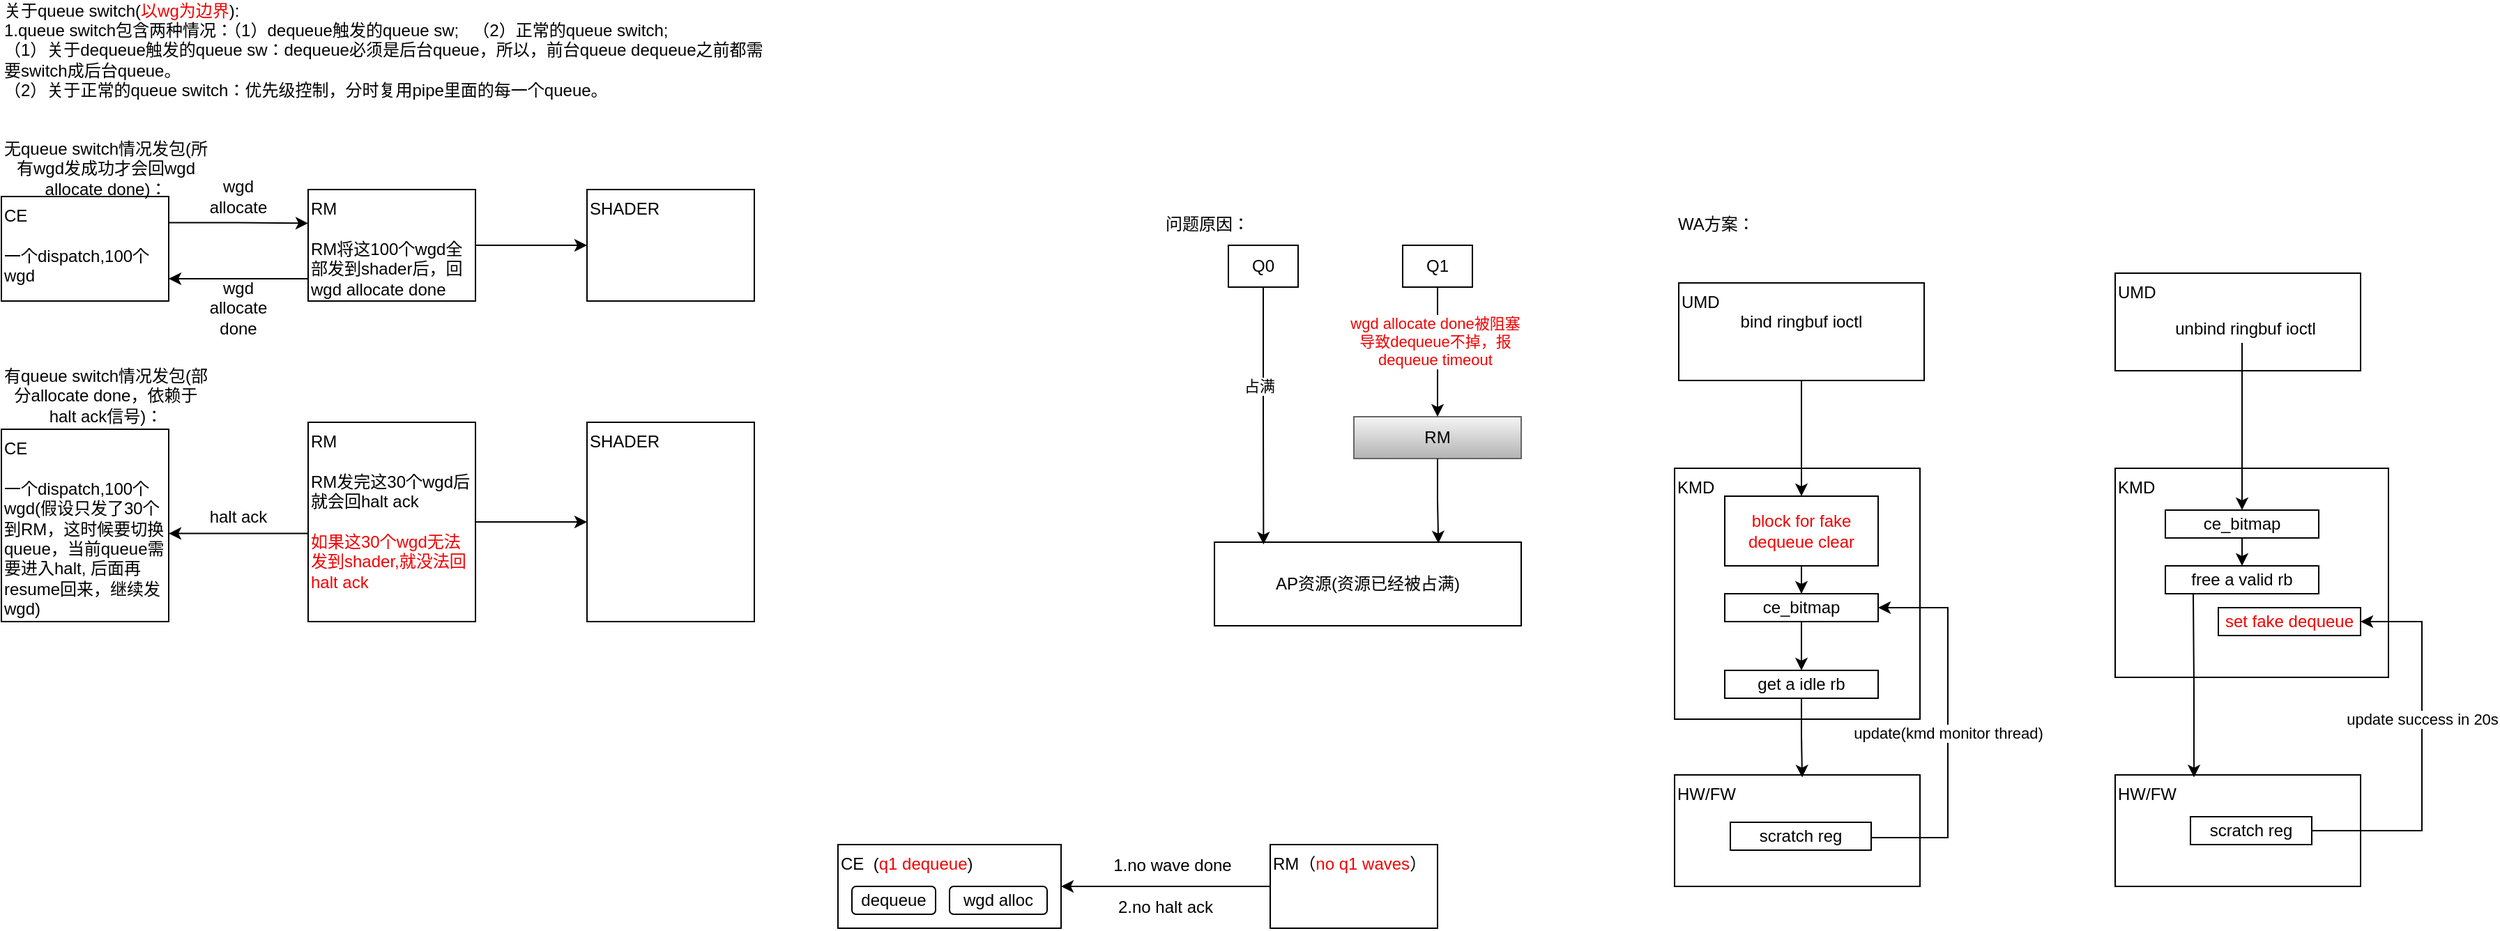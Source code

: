 <mxfile version="26.1.1">
  <diagram name="第 1 页" id="VkxJqGb1m3YQYPU-SNnq">
    <mxGraphModel dx="2835" dy="652" grid="1" gridSize="10" guides="1" tooltips="1" connect="1" arrows="1" fold="1" page="1" pageScale="1" pageWidth="827" pageHeight="1169" math="0" shadow="0">
      <root>
        <mxCell id="0" />
        <mxCell id="1" parent="0" />
        <mxCell id="-Vz8AI4o-O4B5fIbNVAZ-1" value="KMD" style="rounded=0;whiteSpace=wrap;html=1;verticalAlign=top;align=left;" parent="1" vertex="1">
          <mxGeometry x="110" y="420" width="176" height="180" as="geometry" />
        </mxCell>
        <mxCell id="-Vz8AI4o-O4B5fIbNVAZ-10" style="edgeStyle=orthogonalEdgeStyle;rounded=0;orthogonalLoop=1;jettySize=auto;html=1;exitX=0.5;exitY=1;exitDx=0;exitDy=0;entryX=0.5;entryY=0;entryDx=0;entryDy=0;" parent="1" target="-Vz8AI4o-O4B5fIbNVAZ-9" edge="1">
          <mxGeometry relative="1" as="geometry">
            <mxPoint x="201" y="530" as="sourcePoint" />
          </mxGeometry>
        </mxCell>
        <mxCell id="-Vz8AI4o-O4B5fIbNVAZ-4" value="ce_bitmap" style="rounded=0;whiteSpace=wrap;html=1;" parent="1" vertex="1">
          <mxGeometry x="146" y="510" width="110" height="20" as="geometry" />
        </mxCell>
        <mxCell id="-Vz8AI4o-O4B5fIbNVAZ-5" value="UMD" style="rounded=0;whiteSpace=wrap;html=1;verticalAlign=top;align=left;" parent="1" vertex="1">
          <mxGeometry x="113" y="287" width="176" height="70" as="geometry" />
        </mxCell>
        <mxCell id="-Vz8AI4o-O4B5fIbNVAZ-7" value="bind ringbuf ioctl" style="text;html=1;align=center;verticalAlign=middle;whiteSpace=wrap;rounded=0;" parent="1" vertex="1">
          <mxGeometry x="151" y="300" width="100" height="30" as="geometry" />
        </mxCell>
        <mxCell id="-Vz8AI4o-O4B5fIbNVAZ-9" value="get a idle rb" style="rounded=0;whiteSpace=wrap;html=1;" parent="1" vertex="1">
          <mxGeometry x="146" y="565" width="110" height="20" as="geometry" />
        </mxCell>
        <mxCell id="-Vz8AI4o-O4B5fIbNVAZ-11" value="HW/FW" style="rounded=0;whiteSpace=wrap;html=1;verticalAlign=top;align=left;" parent="1" vertex="1">
          <mxGeometry x="110" y="640" width="176" height="80" as="geometry" />
        </mxCell>
        <mxCell id="-Vz8AI4o-O4B5fIbNVAZ-13" style="edgeStyle=orthogonalEdgeStyle;rounded=0;orthogonalLoop=1;jettySize=auto;html=1;exitX=1;exitY=0.5;exitDx=0;exitDy=0;entryX=1;entryY=0.5;entryDx=0;entryDy=0;" parent="1" target="-Vz8AI4o-O4B5fIbNVAZ-4" edge="1">
          <mxGeometry relative="1" as="geometry">
            <mxPoint x="251" y="685" as="sourcePoint" />
            <mxPoint x="256" y="510" as="targetPoint" />
            <Array as="points">
              <mxPoint x="306" y="685" />
              <mxPoint x="306" y="520" />
            </Array>
          </mxGeometry>
        </mxCell>
        <mxCell id="-Vz8AI4o-O4B5fIbNVAZ-14" value="update(kmd monitor thread)" style="edgeLabel;html=1;align=center;verticalAlign=middle;resizable=0;points=[];" parent="-Vz8AI4o-O4B5fIbNVAZ-13" vertex="1" connectable="0">
          <mxGeometry x="-0.037" relative="1" as="geometry">
            <mxPoint as="offset" />
          </mxGeometry>
        </mxCell>
        <mxCell id="-Vz8AI4o-O4B5fIbNVAZ-12" value="scratch reg" style="rounded=0;whiteSpace=wrap;html=1;" parent="1" vertex="1">
          <mxGeometry x="150" y="674" width="101" height="20" as="geometry" />
        </mxCell>
        <mxCell id="-Vz8AI4o-O4B5fIbNVAZ-15" style="edgeStyle=orthogonalEdgeStyle;rounded=0;orthogonalLoop=1;jettySize=auto;html=1;exitX=0.5;exitY=1;exitDx=0;exitDy=0;entryX=0.52;entryY=0.022;entryDx=0;entryDy=0;entryPerimeter=0;" parent="1" source="-Vz8AI4o-O4B5fIbNVAZ-9" target="-Vz8AI4o-O4B5fIbNVAZ-11" edge="1">
          <mxGeometry relative="1" as="geometry" />
        </mxCell>
        <mxCell id="-Vz8AI4o-O4B5fIbNVAZ-16" value="KMD" style="rounded=0;whiteSpace=wrap;html=1;verticalAlign=top;align=left;" parent="1" vertex="1">
          <mxGeometry x="426" y="420" width="196" height="150" as="geometry" />
        </mxCell>
        <mxCell id="-Vz8AI4o-O4B5fIbNVAZ-19" style="edgeStyle=orthogonalEdgeStyle;rounded=0;orthogonalLoop=1;jettySize=auto;html=1;exitX=0.5;exitY=1;exitDx=0;exitDy=0;entryX=0.5;entryY=0;entryDx=0;entryDy=0;" parent="1" source="-Vz8AI4o-O4B5fIbNVAZ-20" edge="1">
          <mxGeometry relative="1" as="geometry">
            <mxPoint x="517" y="490" as="targetPoint" />
          </mxGeometry>
        </mxCell>
        <mxCell id="-Vz8AI4o-O4B5fIbNVAZ-20" value="ce_bitmap" style="rounded=0;whiteSpace=wrap;html=1;" parent="1" vertex="1">
          <mxGeometry x="462" y="450" width="110" height="20" as="geometry" />
        </mxCell>
        <mxCell id="-Vz8AI4o-O4B5fIbNVAZ-21" value="UMD" style="rounded=0;whiteSpace=wrap;html=1;verticalAlign=top;align=left;" parent="1" vertex="1">
          <mxGeometry x="426" y="280" width="176" height="70" as="geometry" />
        </mxCell>
        <mxCell id="-Vz8AI4o-O4B5fIbNVAZ-22" value="" style="endArrow=classic;html=1;rounded=0;entryX=0.5;entryY=0;entryDx=0;entryDy=0;" parent="1" target="-Vz8AI4o-O4B5fIbNVAZ-20" edge="1">
          <mxGeometry width="50" height="50" relative="1" as="geometry">
            <mxPoint x="517" y="330" as="sourcePoint" />
            <mxPoint x="652" y="520" as="targetPoint" />
          </mxGeometry>
        </mxCell>
        <mxCell id="-Vz8AI4o-O4B5fIbNVAZ-23" value="unbind ringbuf ioctl" style="text;html=1;align=center;verticalAlign=middle;whiteSpace=wrap;rounded=0;" parent="1" vertex="1">
          <mxGeometry x="467" y="305" width="105" height="30" as="geometry" />
        </mxCell>
        <mxCell id="-Vz8AI4o-O4B5fIbNVAZ-24" value="free a valid rb" style="rounded=0;whiteSpace=wrap;html=1;" parent="1" vertex="1">
          <mxGeometry x="462" y="490" width="110" height="20" as="geometry" />
        </mxCell>
        <mxCell id="-Vz8AI4o-O4B5fIbNVAZ-25" value="HW/FW" style="rounded=0;whiteSpace=wrap;html=1;verticalAlign=top;align=left;" parent="1" vertex="1">
          <mxGeometry x="426" y="640" width="176" height="80" as="geometry" />
        </mxCell>
        <mxCell id="-Vz8AI4o-O4B5fIbNVAZ-28" value="scratch reg" style="rounded=0;whiteSpace=wrap;html=1;" parent="1" vertex="1">
          <mxGeometry x="480" y="670" width="87" height="20" as="geometry" />
        </mxCell>
        <mxCell id="-Vz8AI4o-O4B5fIbNVAZ-29" style="edgeStyle=orthogonalEdgeStyle;rounded=0;orthogonalLoop=1;jettySize=auto;html=1;exitX=0.5;exitY=1;exitDx=0;exitDy=0;entryX=0.52;entryY=0.022;entryDx=0;entryDy=0;entryPerimeter=0;" parent="1" edge="1">
          <mxGeometry relative="1" as="geometry">
            <mxPoint x="482" y="510" as="sourcePoint" />
            <mxPoint x="482.52" y="641.76" as="targetPoint" />
          </mxGeometry>
        </mxCell>
        <mxCell id="-Vz8AI4o-O4B5fIbNVAZ-31" value="" style="edgeStyle=orthogonalEdgeStyle;rounded=0;orthogonalLoop=1;jettySize=auto;html=1;exitX=1;exitY=0.5;exitDx=0;exitDy=0;entryX=1;entryY=0.5;entryDx=0;entryDy=0;" parent="1" source="-Vz8AI4o-O4B5fIbNVAZ-28" target="-Vz8AI4o-O4B5fIbNVAZ-30" edge="1">
          <mxGeometry relative="1" as="geometry">
            <mxPoint x="567" y="680" as="sourcePoint" />
            <mxPoint x="572" y="500" as="targetPoint" />
            <Array as="points">
              <mxPoint x="646" y="680" />
              <mxPoint x="646" y="530" />
            </Array>
          </mxGeometry>
        </mxCell>
        <mxCell id="-Vz8AI4o-O4B5fIbNVAZ-32" value="update success in 20s" style="edgeLabel;html=1;align=center;verticalAlign=middle;resizable=0;points=[];" parent="-Vz8AI4o-O4B5fIbNVAZ-31" vertex="1" connectable="0">
          <mxGeometry x="-0.037" relative="1" as="geometry">
            <mxPoint y="-28" as="offset" />
          </mxGeometry>
        </mxCell>
        <mxCell id="-Vz8AI4o-O4B5fIbNVAZ-30" value="&lt;font style=&quot;color: rgb(242, 2, 2);&quot;&gt;set fake dequeue&lt;/font&gt;" style="rounded=0;whiteSpace=wrap;html=1;" parent="1" vertex="1">
          <mxGeometry x="500" y="520" width="102" height="20" as="geometry" />
        </mxCell>
        <mxCell id="-Vz8AI4o-O4B5fIbNVAZ-33" value="WA方案：" style="text;html=1;align=center;verticalAlign=middle;whiteSpace=wrap;rounded=0;" parent="1" vertex="1">
          <mxGeometry x="110" y="230" width="60" height="30" as="geometry" />
        </mxCell>
        <mxCell id="-Vz8AI4o-O4B5fIbNVAZ-34" value="问题原因：" style="text;html=1;align=center;verticalAlign=middle;whiteSpace=wrap;rounded=0;" parent="1" vertex="1">
          <mxGeometry x="-260" y="230" width="70" height="30" as="geometry" />
        </mxCell>
        <mxCell id="-Vz8AI4o-O4B5fIbNVAZ-35" value="Q0" style="rounded=0;whiteSpace=wrap;html=1;" parent="1" vertex="1">
          <mxGeometry x="-210" y="260" width="50" height="30" as="geometry" />
        </mxCell>
        <mxCell id="-Vz8AI4o-O4B5fIbNVAZ-36" value="AP资源(资源已经被占满)" style="rounded=0;whiteSpace=wrap;html=1;" parent="1" vertex="1">
          <mxGeometry x="-220" y="473" width="220" height="60" as="geometry" />
        </mxCell>
        <mxCell id="-Vz8AI4o-O4B5fIbNVAZ-37" style="edgeStyle=orthogonalEdgeStyle;rounded=0;orthogonalLoop=1;jettySize=auto;html=1;entryX=0.16;entryY=0.027;entryDx=0;entryDy=0;entryPerimeter=0;" parent="1" source="-Vz8AI4o-O4B5fIbNVAZ-35" target="-Vz8AI4o-O4B5fIbNVAZ-36" edge="1">
          <mxGeometry relative="1" as="geometry" />
        </mxCell>
        <mxCell id="-Vz8AI4o-O4B5fIbNVAZ-38" value="占满" style="edgeLabel;html=1;align=center;verticalAlign=middle;resizable=0;points=[];" parent="-Vz8AI4o-O4B5fIbNVAZ-37" vertex="1" connectable="0">
          <mxGeometry x="-0.22" y="-3" relative="1" as="geometry">
            <mxPoint y="-1" as="offset" />
          </mxGeometry>
        </mxCell>
        <mxCell id="-Vz8AI4o-O4B5fIbNVAZ-39" value="RM" style="rounded=0;whiteSpace=wrap;html=1;fillColor=#f5f5f5;gradientColor=#b3b3b3;strokeColor=#666666;" parent="1" vertex="1">
          <mxGeometry x="-120" y="383" width="120" height="30" as="geometry" />
        </mxCell>
        <mxCell id="-Vz8AI4o-O4B5fIbNVAZ-40" style="edgeStyle=orthogonalEdgeStyle;rounded=0;orthogonalLoop=1;jettySize=auto;html=1;entryX=0.73;entryY=0.014;entryDx=0;entryDy=0;entryPerimeter=0;" parent="1" source="-Vz8AI4o-O4B5fIbNVAZ-39" target="-Vz8AI4o-O4B5fIbNVAZ-36" edge="1">
          <mxGeometry relative="1" as="geometry" />
        </mxCell>
        <mxCell id="-Vz8AI4o-O4B5fIbNVAZ-42" style="edgeStyle=orthogonalEdgeStyle;rounded=0;orthogonalLoop=1;jettySize=auto;html=1;exitX=0.5;exitY=1;exitDx=0;exitDy=0;entryX=0.5;entryY=0;entryDx=0;entryDy=0;" parent="1" source="-Vz8AI4o-O4B5fIbNVAZ-41" target="-Vz8AI4o-O4B5fIbNVAZ-39" edge="1">
          <mxGeometry relative="1" as="geometry" />
        </mxCell>
        <mxCell id="-Vz8AI4o-O4B5fIbNVAZ-44" value="&lt;font style=&quot;color: rgb(242, 2, 2);&quot;&gt;wgd allocate done被阻塞&lt;/font&gt;&lt;div&gt;&lt;font style=&quot;color: rgb(242, 2, 2);&quot;&gt;导致dequeue不掉，报&lt;/font&gt;&lt;/div&gt;&lt;div&gt;&lt;font style=&quot;color: rgb(242, 2, 2);&quot;&gt;dequeue timeout&lt;/font&gt;&lt;/div&gt;" style="edgeLabel;html=1;align=center;verticalAlign=middle;resizable=0;points=[];" parent="-Vz8AI4o-O4B5fIbNVAZ-42" vertex="1" connectable="0">
          <mxGeometry x="-0.175" y="-2" relative="1" as="geometry">
            <mxPoint as="offset" />
          </mxGeometry>
        </mxCell>
        <mxCell id="-Vz8AI4o-O4B5fIbNVAZ-41" value="Q1" style="rounded=0;whiteSpace=wrap;html=1;" parent="1" vertex="1">
          <mxGeometry x="-85" y="260" width="50" height="30" as="geometry" />
        </mxCell>
        <mxCell id="Ias5t32sQGS0Vy-nPJ8z-1" value="CE&amp;nbsp; (&lt;font style=&quot;color: rgb(242, 2, 2);&quot;&gt;q1 dequeue&lt;/font&gt;)" style="rounded=0;whiteSpace=wrap;html=1;verticalAlign=top;align=left;" parent="1" vertex="1">
          <mxGeometry x="-490" y="690" width="160" height="60" as="geometry" />
        </mxCell>
        <mxCell id="Ias5t32sQGS0Vy-nPJ8z-6" style="edgeStyle=orthogonalEdgeStyle;rounded=0;orthogonalLoop=1;jettySize=auto;html=1;exitX=0;exitY=0.5;exitDx=0;exitDy=0;entryX=1;entryY=0.5;entryDx=0;entryDy=0;" parent="1" source="Ias5t32sQGS0Vy-nPJ8z-2" target="Ias5t32sQGS0Vy-nPJ8z-1" edge="1">
          <mxGeometry relative="1" as="geometry" />
        </mxCell>
        <mxCell id="Ias5t32sQGS0Vy-nPJ8z-2" value="RM（&lt;font style=&quot;color: rgb(242, 2, 2);&quot;&gt;no q1 waves&lt;/font&gt;）" style="rounded=0;whiteSpace=wrap;html=1;verticalAlign=top;align=left;" parent="1" vertex="1">
          <mxGeometry x="-180" y="690" width="120" height="60" as="geometry" />
        </mxCell>
        <mxCell id="Ias5t32sQGS0Vy-nPJ8z-3" value="wgd alloc" style="rounded=1;whiteSpace=wrap;html=1;" parent="1" vertex="1">
          <mxGeometry x="-410" y="720" width="70" height="20" as="geometry" />
        </mxCell>
        <mxCell id="Ias5t32sQGS0Vy-nPJ8z-4" value="dequeue" style="rounded=1;whiteSpace=wrap;html=1;" parent="1" vertex="1">
          <mxGeometry x="-480" y="720" width="60" height="20" as="geometry" />
        </mxCell>
        <mxCell id="Ias5t32sQGS0Vy-nPJ8z-7" value="1.no wave done" style="text;html=1;align=center;verticalAlign=middle;whiteSpace=wrap;rounded=0;" parent="1" vertex="1">
          <mxGeometry x="-300" y="690" width="100" height="30" as="geometry" />
        </mxCell>
        <mxCell id="Ias5t32sQGS0Vy-nPJ8z-8" value="2.no halt ack" style="text;html=1;align=center;verticalAlign=middle;whiteSpace=wrap;rounded=0;" parent="1" vertex="1">
          <mxGeometry x="-300" y="720" width="90" height="30" as="geometry" />
        </mxCell>
        <mxCell id="Ias5t32sQGS0Vy-nPJ8z-12" style="edgeStyle=orthogonalEdgeStyle;rounded=0;orthogonalLoop=1;jettySize=auto;html=1;exitX=0.5;exitY=1;exitDx=0;exitDy=0;" parent="1" source="Ias5t32sQGS0Vy-nPJ8z-10" target="-Vz8AI4o-O4B5fIbNVAZ-4" edge="1">
          <mxGeometry relative="1" as="geometry" />
        </mxCell>
        <mxCell id="Ias5t32sQGS0Vy-nPJ8z-10" value="&lt;div&gt;&lt;font color=&quot;#f20202&quot;&gt;block for fake dequeue clear&lt;/font&gt;&lt;/div&gt;" style="rounded=0;whiteSpace=wrap;html=1;" parent="1" vertex="1">
          <mxGeometry x="146" y="440" width="110" height="50" as="geometry" />
        </mxCell>
        <mxCell id="Ias5t32sQGS0Vy-nPJ8z-11" style="edgeStyle=orthogonalEdgeStyle;rounded=0;orthogonalLoop=1;jettySize=auto;html=1;exitX=0.5;exitY=1;exitDx=0;exitDy=0;entryX=0.5;entryY=0;entryDx=0;entryDy=0;" parent="1" source="-Vz8AI4o-O4B5fIbNVAZ-5" target="Ias5t32sQGS0Vy-nPJ8z-10" edge="1">
          <mxGeometry relative="1" as="geometry" />
        </mxCell>
        <mxCell id="LRuGuuO0QwPJzeTFLrHj-7" style="edgeStyle=orthogonalEdgeStyle;rounded=0;orthogonalLoop=1;jettySize=auto;html=1;exitX=1;exitY=0.25;exitDx=0;exitDy=0;entryX=0;entryY=0.303;entryDx=0;entryDy=0;entryPerimeter=0;" edge="1" parent="1" source="LRuGuuO0QwPJzeTFLrHj-1" target="LRuGuuO0QwPJzeTFLrHj-2">
          <mxGeometry relative="1" as="geometry" />
        </mxCell>
        <mxCell id="LRuGuuO0QwPJzeTFLrHj-1" value="CE&lt;div&gt;&lt;br&gt;&lt;/div&gt;&lt;div&gt;一个dispatch,100个wgd&lt;/div&gt;" style="rounded=0;whiteSpace=wrap;html=1;align=left;verticalAlign=top;" vertex="1" parent="1">
          <mxGeometry x="-1090" y="225" width="120" height="75" as="geometry" />
        </mxCell>
        <mxCell id="LRuGuuO0QwPJzeTFLrHj-3" style="edgeStyle=orthogonalEdgeStyle;rounded=0;orthogonalLoop=1;jettySize=auto;html=1;exitX=0;exitY=0.5;exitDx=0;exitDy=0;entryX=1;entryY=0.5;entryDx=0;entryDy=0;" edge="1" parent="1">
          <mxGeometry relative="1" as="geometry">
            <mxPoint x="-870" y="284" as="sourcePoint" />
            <mxPoint x="-970" y="284" as="targetPoint" />
          </mxGeometry>
        </mxCell>
        <mxCell id="LRuGuuO0QwPJzeTFLrHj-6" style="edgeStyle=orthogonalEdgeStyle;rounded=0;orthogonalLoop=1;jettySize=auto;html=1;exitX=1;exitY=0.5;exitDx=0;exitDy=0;entryX=0;entryY=0.5;entryDx=0;entryDy=0;" edge="1" parent="1" source="LRuGuuO0QwPJzeTFLrHj-2" target="LRuGuuO0QwPJzeTFLrHj-5">
          <mxGeometry relative="1" as="geometry" />
        </mxCell>
        <mxCell id="LRuGuuO0QwPJzeTFLrHj-2" value="RM&lt;div&gt;&lt;br&gt;&lt;/div&gt;&lt;div&gt;RM将这100个wgd全部发到shader后，回wgd allocate done&lt;/div&gt;" style="rounded=0;whiteSpace=wrap;html=1;align=left;verticalAlign=top;" vertex="1" parent="1">
          <mxGeometry x="-870" y="220" width="120" height="80" as="geometry" />
        </mxCell>
        <mxCell id="LRuGuuO0QwPJzeTFLrHj-4" value="wgd allocate done" style="text;html=1;align=center;verticalAlign=middle;whiteSpace=wrap;rounded=0;" vertex="1" parent="1">
          <mxGeometry x="-950" y="290" width="60" height="30" as="geometry" />
        </mxCell>
        <mxCell id="LRuGuuO0QwPJzeTFLrHj-5" value="SHADER" style="rounded=0;whiteSpace=wrap;html=1;align=left;verticalAlign=top;" vertex="1" parent="1">
          <mxGeometry x="-670" y="220" width="120" height="80" as="geometry" />
        </mxCell>
        <mxCell id="LRuGuuO0QwPJzeTFLrHj-8" value="wgd allocate" style="text;html=1;align=center;verticalAlign=middle;whiteSpace=wrap;rounded=0;" vertex="1" parent="1">
          <mxGeometry x="-950" y="210" width="60" height="30" as="geometry" />
        </mxCell>
        <mxCell id="LRuGuuO0QwPJzeTFLrHj-9" value="无queue switch情况发包(所有wgd发成功才会回wgd allocate done)：" style="text;html=1;align=center;verticalAlign=middle;whiteSpace=wrap;rounded=0;" vertex="1" parent="1">
          <mxGeometry x="-1090" y="190" width="150" height="30" as="geometry" />
        </mxCell>
        <mxCell id="LRuGuuO0QwPJzeTFLrHj-10" value="&lt;div&gt;关于queue switch(&lt;font style=&quot;color: rgb(242, 2, 2);&quot;&gt;以wg为边界&lt;/font&gt;):&lt;/div&gt;&lt;div&gt;1.queue switch包含两种情况：（1）dequeue触发的queue sw;&amp;nbsp; &amp;nbsp;（2）正常的queue switch;&lt;/div&gt;（1）关于dequeue触发的queue sw：dequeue必须是后台queue，所以，前台queue dequeue之前都需要switch成后台queue。&lt;div&gt;（2）关于&lt;span style=&quot;background-color: transparent; color: light-dark(rgb(0, 0, 0), rgb(255, 255, 255));&quot;&gt;正常的queue switch：优先级控制，分时复用pipe里面的每一个queue。&lt;/span&gt;&lt;/div&gt;" style="text;html=1;align=left;verticalAlign=middle;whiteSpace=wrap;rounded=0;" vertex="1" parent="1">
          <mxGeometry x="-1090" y="120" width="550" as="geometry" />
        </mxCell>
        <mxCell id="LRuGuuO0QwPJzeTFLrHj-12" value="CE&lt;div&gt;&lt;br&gt;&lt;/div&gt;&lt;div&gt;一个dispatch,100个wgd(假设只发了30个到RM，这时候要切换queue，当前queue需要进入halt, 后面再resume回来，继续发wgd)&lt;/div&gt;" style="rounded=0;whiteSpace=wrap;html=1;align=left;verticalAlign=top;" vertex="1" parent="1">
          <mxGeometry x="-1090" y="392" width="120" height="138" as="geometry" />
        </mxCell>
        <mxCell id="LRuGuuO0QwPJzeTFLrHj-13" style="edgeStyle=orthogonalEdgeStyle;rounded=0;orthogonalLoop=1;jettySize=auto;html=1;exitX=0;exitY=0.5;exitDx=0;exitDy=0;entryX=1;entryY=0.5;entryDx=0;entryDy=0;" edge="1" parent="1">
          <mxGeometry relative="1" as="geometry">
            <mxPoint x="-870" y="466.8" as="sourcePoint" />
            <mxPoint x="-970" y="466.8" as="targetPoint" />
          </mxGeometry>
        </mxCell>
        <mxCell id="LRuGuuO0QwPJzeTFLrHj-14" style="edgeStyle=orthogonalEdgeStyle;rounded=0;orthogonalLoop=1;jettySize=auto;html=1;exitX=1;exitY=0.5;exitDx=0;exitDy=0;entryX=0;entryY=0.5;entryDx=0;entryDy=0;" edge="1" source="LRuGuuO0QwPJzeTFLrHj-15" target="LRuGuuO0QwPJzeTFLrHj-17" parent="1">
          <mxGeometry relative="1" as="geometry" />
        </mxCell>
        <mxCell id="LRuGuuO0QwPJzeTFLrHj-15" value="RM&lt;div&gt;&lt;br&gt;&lt;/div&gt;&lt;div&gt;RM发完这30个wgd后就会回halt ack&lt;/div&gt;&lt;div&gt;&lt;br&gt;&lt;/div&gt;&lt;div&gt;&lt;font style=&quot;color: rgb(242, 2, 2);&quot;&gt;如果这30个wgd无法发到shader,就没法回halt ack&lt;/font&gt;&lt;/div&gt;" style="rounded=0;whiteSpace=wrap;html=1;align=left;verticalAlign=top;" vertex="1" parent="1">
          <mxGeometry x="-870" y="387" width="120" height="143" as="geometry" />
        </mxCell>
        <mxCell id="LRuGuuO0QwPJzeTFLrHj-17" value="SHADER" style="rounded=0;whiteSpace=wrap;html=1;align=left;verticalAlign=top;" vertex="1" parent="1">
          <mxGeometry x="-670" y="387" width="120" height="143" as="geometry" />
        </mxCell>
        <mxCell id="LRuGuuO0QwPJzeTFLrHj-19" value="有queue switch情况发包(部分allocate done，依赖于halt ack信号)：" style="text;html=1;align=center;verticalAlign=middle;whiteSpace=wrap;rounded=0;" vertex="1" parent="1">
          <mxGeometry x="-1090" y="353" width="150" height="30" as="geometry" />
        </mxCell>
        <mxCell id="LRuGuuO0QwPJzeTFLrHj-20" value="halt ack" style="text;html=1;align=center;verticalAlign=middle;whiteSpace=wrap;rounded=0;" vertex="1" parent="1">
          <mxGeometry x="-950" y="440" width="60" height="30" as="geometry" />
        </mxCell>
      </root>
    </mxGraphModel>
  </diagram>
</mxfile>
